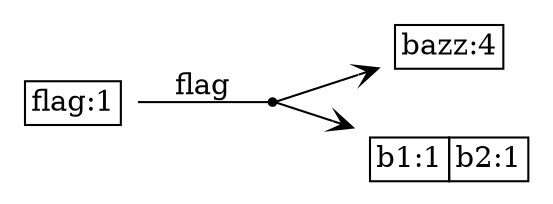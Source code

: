 digraph G {
  rankdir = LR;
  node [shape=plaintext];
  edge [arrowhead=vee];

  n0 [label=<
    <TABLE BORDER="0" CELLBORDER="1" CELLSPACING="0">
      <TR><TD>flag:1</TD></TR>
    </TABLE>
  >];
  n1 [shape=point];
  n2 [label=<
    <TABLE BORDER="0" CELLBORDER="1" CELLSPACING="0">
      <TR><TD>bazz:4</TD></TR>
    </TABLE>
  >];
  n3 [label=<
    <TABLE BORDER="0" CELLBORDER="1" CELLSPACING="0">
      <TR><TD>b1:1</TD><TD>b2:1</TD></TR>
    </TABLE>
  >];

  n0 -> n1 [arrowhead=none, label="flag"];
  n1 -> n2;
  n1 -> n3;
}